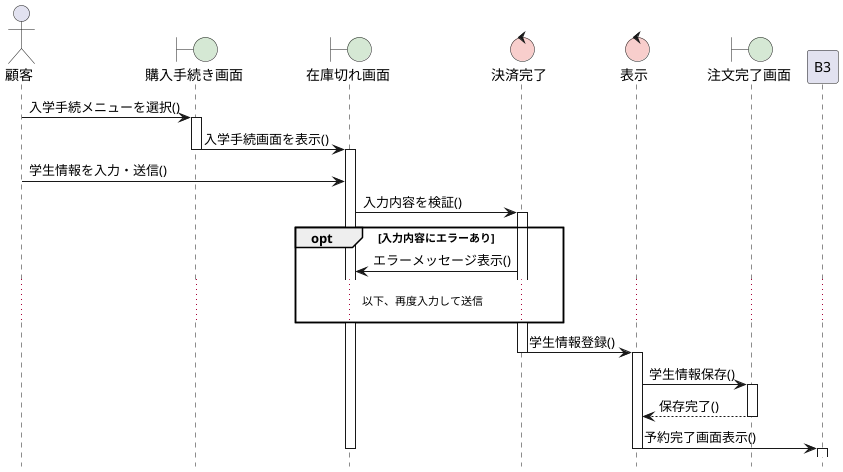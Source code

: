 @startuml Web論文システム-入学手続シーケンス図
hide footbox
skinparam boundaryBackgroundColor #D5E8D4
skinparam controlBackgroundColor  #F8CECC
skinparam entityBackgroundColor   #DAE8FC


actor 顧客 as A
boundary 購入手続き画面 as B1
boundary 在庫切れ画面 as B2
control 決済完了 as C1
control 表示 as C2
boundary 注文完了画面 as E

A -> B1: 入学手続メニューを選択()
activate B1

B1 -> B2: 入学手続画面を表示()
deactivate B1
activate B2

A -> B2: 学生情報を入力・送信()

B2 -> C1: 入力内容を検証()
activate C1

opt 入力内容にエラーあり
    C1 -> B2: エラーメッセージ表示()
    ...以下、再度入力して送信...
end

C1 -> C2: 学生情報登録()
deactivate C1
activate C2

C2 -> E: 学生情報保存()
activate E

E --> C2: 保存完了()
deactivate E

C2 -> B3: 予約完了画面表示()
deactivate C2
deactivate B2
activate B3

@enduml